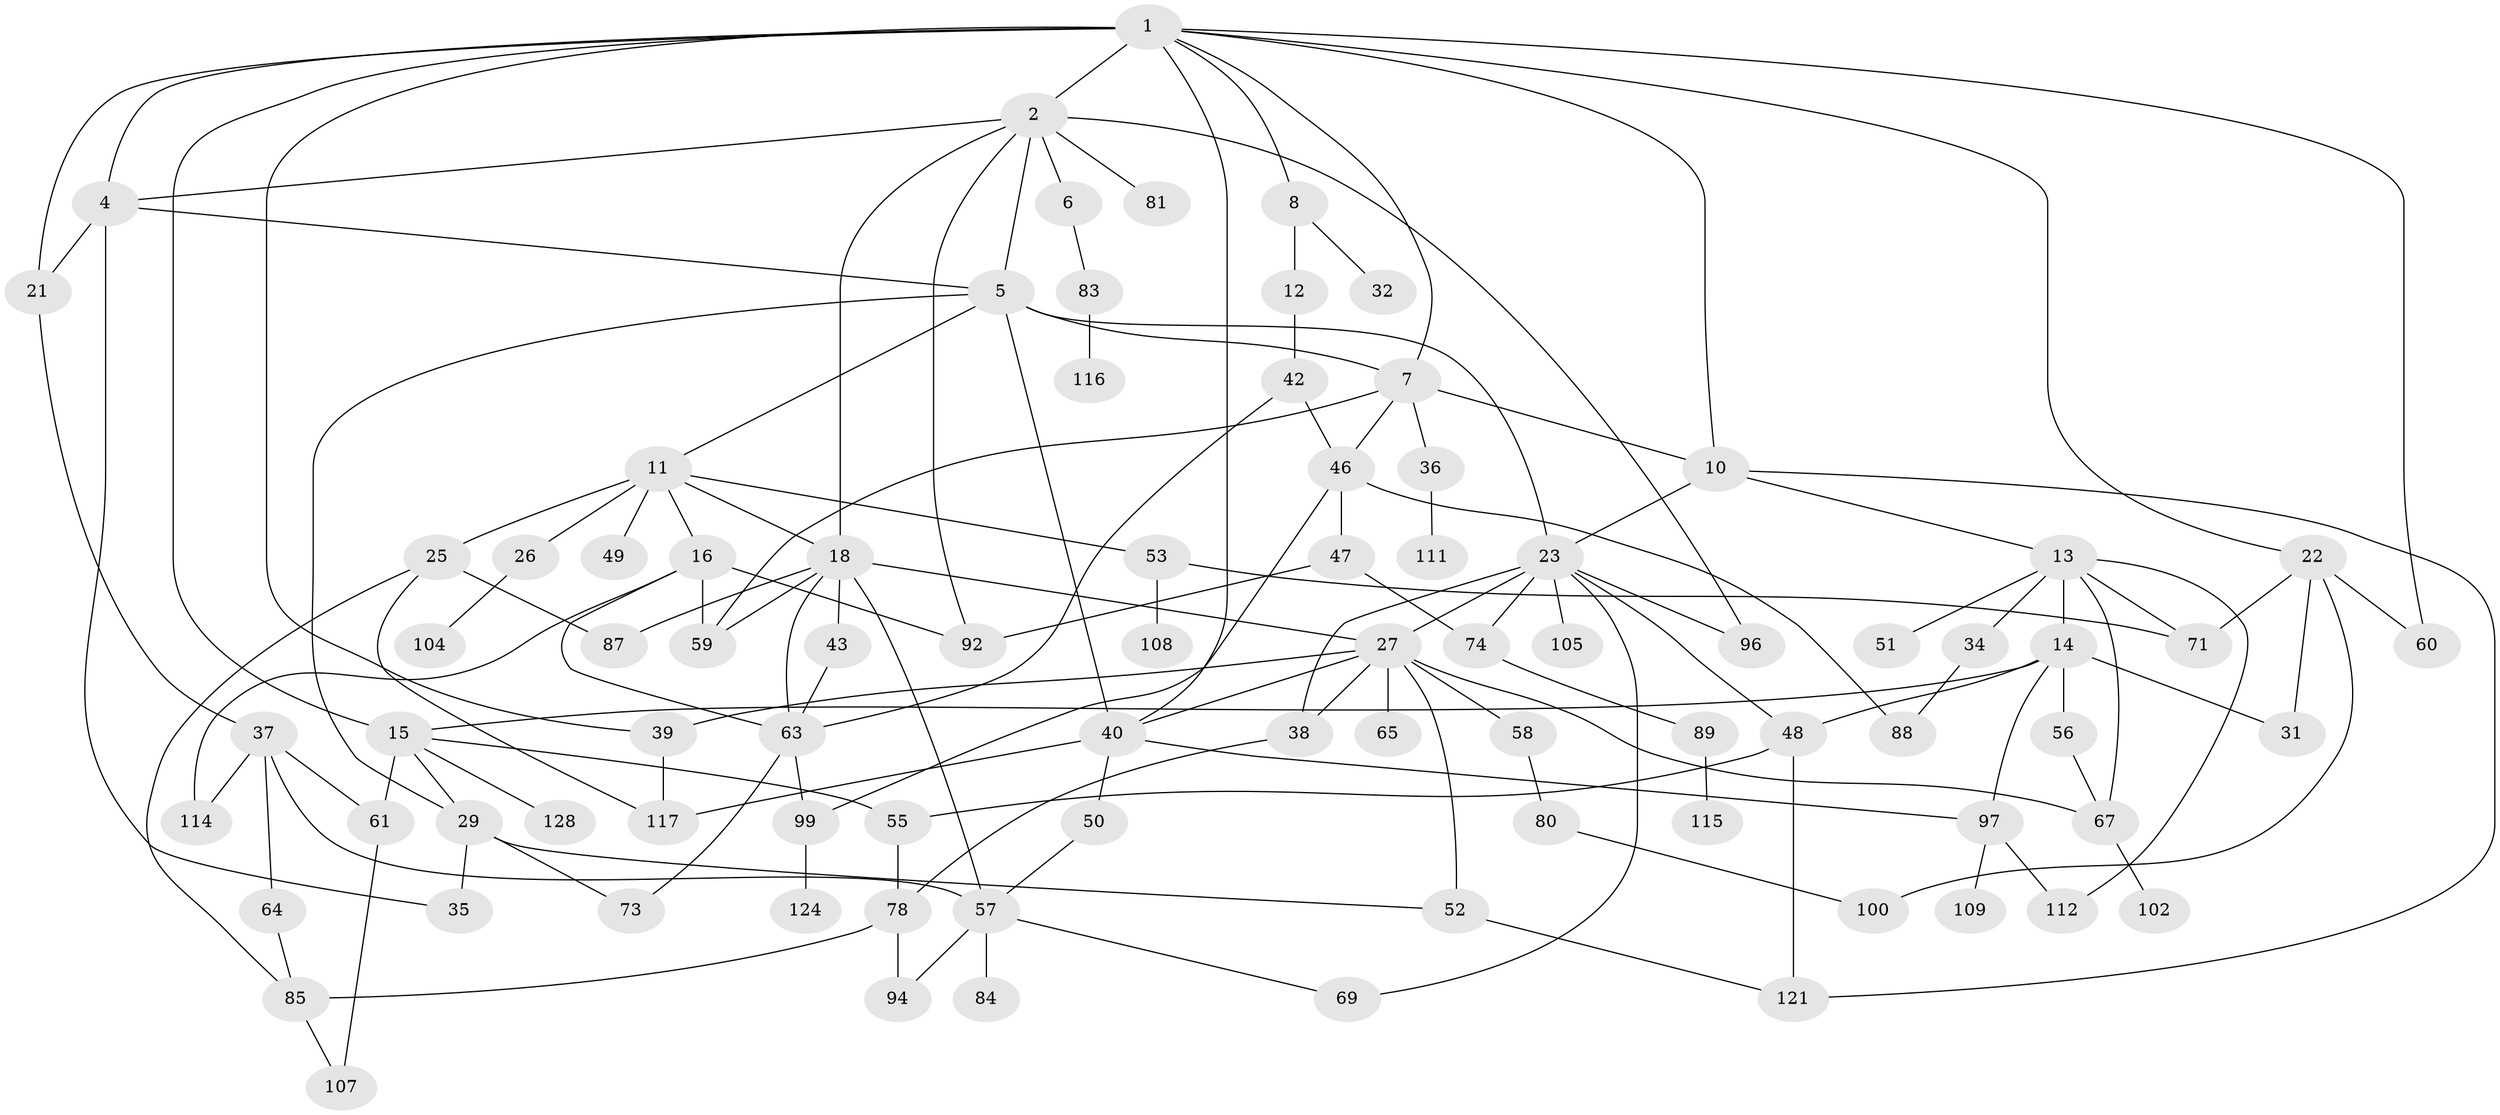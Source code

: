 // original degree distribution, {10: 0.0078125, 3: 0.2109375, 7: 0.0234375, 5: 0.0859375, 4: 0.109375, 2: 0.3359375, 6: 0.0390625, 1: 0.1796875, 8: 0.0078125}
// Generated by graph-tools (version 1.1) at 2025/10/02/27/25 16:10:55]
// undirected, 86 vertices, 140 edges
graph export_dot {
graph [start="1"]
  node [color=gray90,style=filled];
  1 [super="+41"];
  2 [super="+3"];
  4 [super="+126"];
  5 [super="+17"];
  6 [super="+62"];
  7 [super="+28"];
  8 [super="+9"];
  10 [super="+19"];
  11 [super="+24"];
  12;
  13 [super="+20"];
  14 [super="+122"];
  15 [super="+54"];
  16 [super="+70"];
  18 [super="+33"];
  21 [super="+98"];
  22 [super="+123"];
  23 [super="+68"];
  25 [super="+75"];
  26;
  27 [super="+30"];
  29 [super="+44"];
  31;
  32;
  34;
  35;
  36;
  37 [super="+66"];
  38 [super="+45"];
  39;
  40 [super="+101"];
  42 [super="+120"];
  43;
  46 [super="+79"];
  47;
  48;
  49;
  50;
  51;
  52 [super="+77"];
  53;
  55 [super="+103"];
  56;
  57 [super="+119"];
  58;
  59;
  60;
  61 [super="+118"];
  63 [super="+86"];
  64 [super="+127"];
  65 [super="+125"];
  67 [super="+93"];
  69;
  71 [super="+72"];
  73;
  74 [super="+76"];
  78;
  80;
  81 [super="+82"];
  83;
  84;
  85 [super="+110"];
  87 [super="+95"];
  88 [super="+90"];
  89 [super="+91"];
  92 [super="+106"];
  94;
  96;
  97 [super="+113"];
  99;
  100;
  102;
  104;
  105;
  107;
  108;
  109;
  111;
  112;
  114;
  115;
  116;
  117;
  121;
  124;
  128;
  1 -- 2;
  1 -- 4;
  1 -- 7;
  1 -- 8;
  1 -- 10;
  1 -- 15 [weight=2];
  1 -- 22;
  1 -- 60;
  1 -- 40;
  1 -- 39;
  1 -- 21;
  2 -- 96;
  2 -- 81;
  2 -- 4;
  2 -- 5;
  2 -- 6;
  2 -- 92;
  2 -- 18;
  4 -- 5;
  4 -- 21;
  4 -- 35;
  5 -- 11;
  5 -- 7;
  5 -- 40;
  5 -- 29;
  5 -- 23;
  6 -- 83;
  7 -- 46;
  7 -- 59;
  7 -- 36;
  7 -- 10;
  8 -- 32;
  8 -- 12;
  10 -- 13;
  10 -- 23;
  10 -- 121;
  11 -- 16;
  11 -- 18;
  11 -- 25 [weight=2];
  11 -- 49;
  11 -- 26;
  11 -- 53;
  12 -- 42;
  13 -- 14;
  13 -- 51;
  13 -- 112;
  13 -- 34;
  13 -- 67;
  13 -- 71;
  14 -- 31;
  14 -- 48;
  14 -- 56;
  14 -- 97;
  14 -- 15;
  15 -- 128;
  15 -- 55;
  15 -- 29;
  15 -- 61;
  16 -- 92;
  16 -- 114;
  16 -- 63;
  16 -- 59;
  18 -- 27;
  18 -- 59;
  18 -- 63;
  18 -- 87;
  18 -- 57;
  18 -- 43;
  21 -- 37;
  22 -- 100;
  22 -- 60;
  22 -- 31;
  22 -- 71;
  23 -- 38 [weight=2];
  23 -- 96;
  23 -- 69;
  23 -- 105;
  23 -- 74;
  23 -- 48;
  23 -- 27;
  25 -- 117;
  25 -- 85;
  25 -- 87;
  26 -- 104;
  27 -- 38;
  27 -- 58;
  27 -- 65;
  27 -- 67;
  27 -- 52;
  27 -- 39;
  27 -- 40;
  29 -- 73;
  29 -- 35;
  29 -- 52;
  34 -- 88;
  36 -- 111;
  37 -- 61;
  37 -- 64;
  37 -- 57;
  37 -- 114;
  38 -- 78;
  39 -- 117;
  40 -- 50;
  40 -- 117;
  40 -- 97;
  42 -- 46;
  42 -- 63;
  43 -- 63;
  46 -- 47;
  46 -- 99;
  46 -- 88;
  47 -- 92;
  47 -- 74;
  48 -- 121;
  48 -- 55;
  50 -- 57;
  52 -- 121;
  53 -- 71;
  53 -- 108;
  55 -- 78;
  56 -- 67;
  57 -- 69;
  57 -- 84;
  57 -- 94;
  58 -- 80;
  61 -- 107;
  63 -- 73;
  63 -- 99;
  64 -- 85;
  67 -- 102;
  74 -- 89;
  78 -- 85;
  78 -- 94;
  80 -- 100;
  83 -- 116;
  85 -- 107;
  89 -- 115;
  97 -- 109;
  97 -- 112;
  99 -- 124;
}
